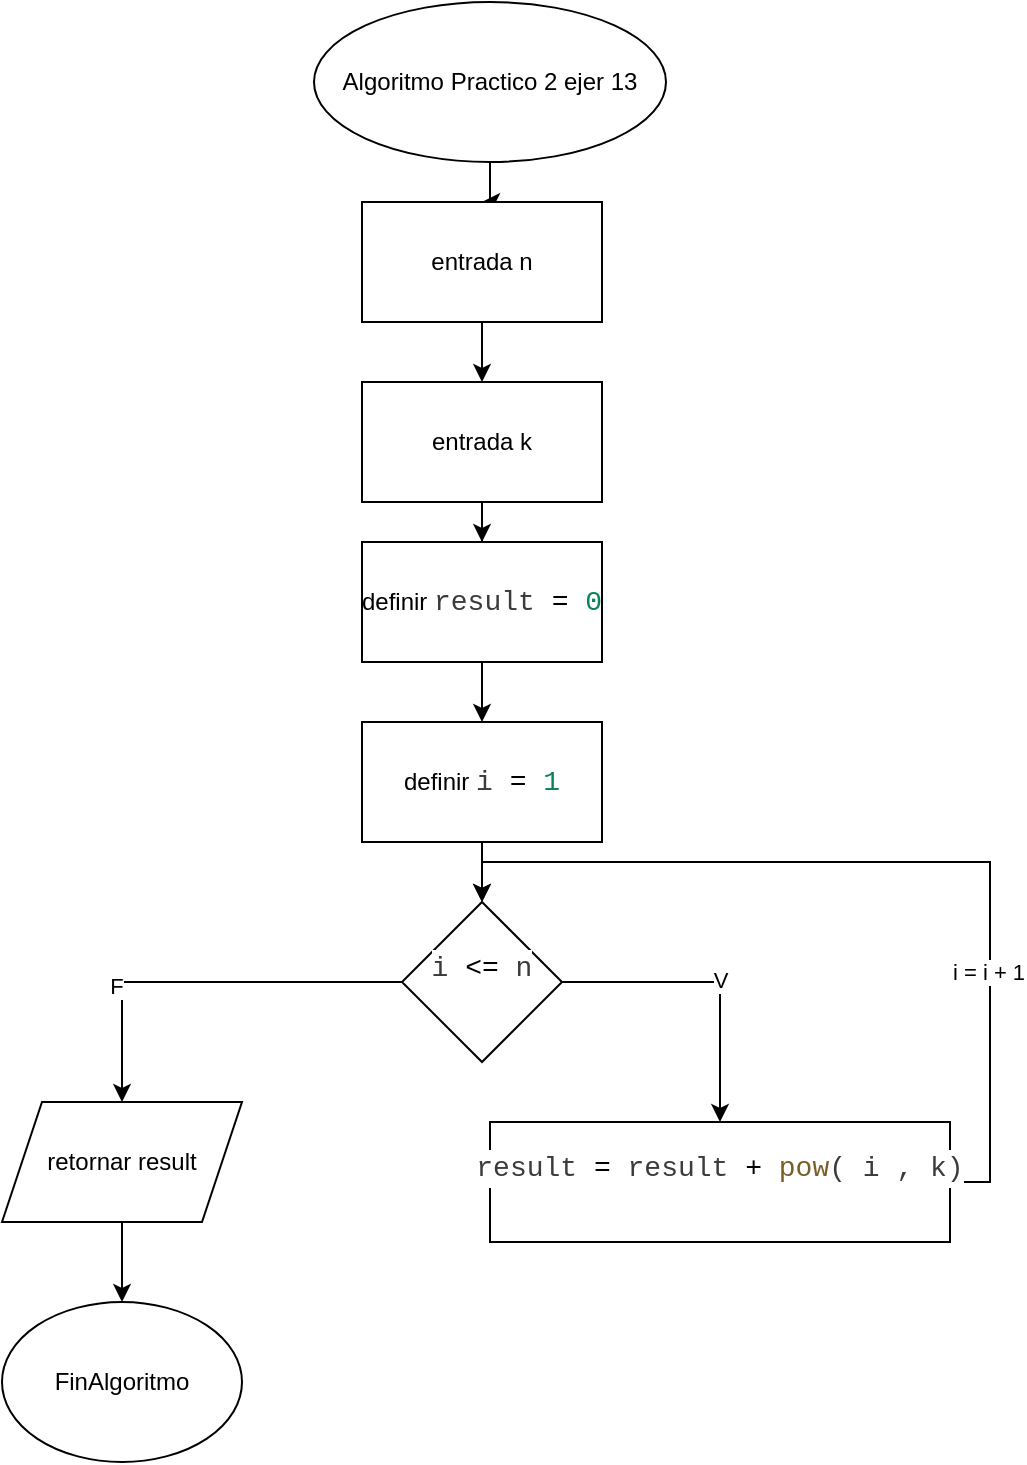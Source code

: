 <mxfile version="24.4.0" type="device">
  <diagram name="Página-1" id="Nk7GI_btsoRmE23-GvA7">
    <mxGraphModel dx="1290" dy="653" grid="1" gridSize="10" guides="1" tooltips="1" connect="1" arrows="1" fold="1" page="1" pageScale="1" pageWidth="827" pageHeight="1169" math="0" shadow="0">
      <root>
        <mxCell id="0" />
        <mxCell id="1" parent="0" />
        <mxCell id="Q_bd0fSV3sbR77GbXCR8-4" value="" style="edgeStyle=orthogonalEdgeStyle;rounded=0;orthogonalLoop=1;jettySize=auto;html=1;" edge="1" parent="1" source="Q_bd0fSV3sbR77GbXCR8-1" target="Q_bd0fSV3sbR77GbXCR8-3">
          <mxGeometry relative="1" as="geometry" />
        </mxCell>
        <mxCell id="Q_bd0fSV3sbR77GbXCR8-1" value="Algoritmo Practico 2 ejer 13" style="ellipse;whiteSpace=wrap;html=1;" vertex="1" parent="1">
          <mxGeometry x="326" y="40" width="176" height="80" as="geometry" />
        </mxCell>
        <mxCell id="Q_bd0fSV3sbR77GbXCR8-7" value="" style="edgeStyle=orthogonalEdgeStyle;rounded=0;orthogonalLoop=1;jettySize=auto;html=1;" edge="1" parent="1" source="Q_bd0fSV3sbR77GbXCR8-2" target="Q_bd0fSV3sbR77GbXCR8-6">
          <mxGeometry relative="1" as="geometry" />
        </mxCell>
        <mxCell id="Q_bd0fSV3sbR77GbXCR8-2" value="entrada k" style="rounded=0;whiteSpace=wrap;html=1;" vertex="1" parent="1">
          <mxGeometry x="350" y="230" width="120" height="60" as="geometry" />
        </mxCell>
        <mxCell id="Q_bd0fSV3sbR77GbXCR8-5" value="" style="edgeStyle=orthogonalEdgeStyle;rounded=0;orthogonalLoop=1;jettySize=auto;html=1;" edge="1" parent="1" source="Q_bd0fSV3sbR77GbXCR8-3" target="Q_bd0fSV3sbR77GbXCR8-2">
          <mxGeometry relative="1" as="geometry" />
        </mxCell>
        <mxCell id="Q_bd0fSV3sbR77GbXCR8-3" value="entrada n" style="rounded=0;whiteSpace=wrap;html=1;" vertex="1" parent="1">
          <mxGeometry x="350" y="140" width="120" height="60" as="geometry" />
        </mxCell>
        <mxCell id="Q_bd0fSV3sbR77GbXCR8-9" value="" style="edgeStyle=orthogonalEdgeStyle;rounded=0;orthogonalLoop=1;jettySize=auto;html=1;" edge="1" parent="1" source="Q_bd0fSV3sbR77GbXCR8-6" target="Q_bd0fSV3sbR77GbXCR8-8">
          <mxGeometry relative="1" as="geometry" />
        </mxCell>
        <mxCell id="Q_bd0fSV3sbR77GbXCR8-6" value="definir&amp;nbsp;&lt;span style=&quot;background-color: rgb(255, 255, 255); color: rgb(59, 59, 59); font-family: Consolas, &amp;quot;Courier New&amp;quot;, monospace; font-size: 14px; white-space: pre;&quot;&gt;result &lt;/span&gt;&lt;span style=&quot;font-family: Consolas, &amp;quot;Courier New&amp;quot;, monospace; font-size: 14px; white-space: pre;&quot;&gt;=&lt;/span&gt;&lt;span style=&quot;background-color: rgb(255, 255, 255); color: rgb(59, 59, 59); font-family: Consolas, &amp;quot;Courier New&amp;quot;, monospace; font-size: 14px; white-space: pre;&quot;&gt; &lt;/span&gt;&lt;span style=&quot;font-family: Consolas, &amp;quot;Courier New&amp;quot;, monospace; font-size: 14px; white-space: pre; color: rgb(9, 134, 88);&quot;&gt;0&lt;/span&gt;" style="rounded=0;whiteSpace=wrap;html=1;" vertex="1" parent="1">
          <mxGeometry x="350" y="310" width="120" height="60" as="geometry" />
        </mxCell>
        <mxCell id="Q_bd0fSV3sbR77GbXCR8-11" value="" style="edgeStyle=orthogonalEdgeStyle;rounded=0;orthogonalLoop=1;jettySize=auto;html=1;" edge="1" parent="1" source="Q_bd0fSV3sbR77GbXCR8-8" target="Q_bd0fSV3sbR77GbXCR8-10">
          <mxGeometry relative="1" as="geometry" />
        </mxCell>
        <mxCell id="Q_bd0fSV3sbR77GbXCR8-8" value="definir&amp;nbsp;&lt;span style=&quot;background-color: rgb(255, 255, 255); color: rgb(59, 59, 59); font-family: Consolas, &amp;quot;Courier New&amp;quot;, monospace; font-size: 14px; white-space: pre;&quot;&gt;i &lt;/span&gt;&lt;span style=&quot;font-family: Consolas, &amp;quot;Courier New&amp;quot;, monospace; font-size: 14px; white-space: pre;&quot;&gt;=&lt;/span&gt;&lt;span style=&quot;background-color: rgb(255, 255, 255); color: rgb(59, 59, 59); font-family: Consolas, &amp;quot;Courier New&amp;quot;, monospace; font-size: 14px; white-space: pre;&quot;&gt; &lt;/span&gt;&lt;span style=&quot;font-family: Consolas, &amp;quot;Courier New&amp;quot;, monospace; font-size: 14px; white-space: pre; color: rgb(9, 134, 88);&quot;&gt;1&lt;/span&gt;" style="rounded=0;whiteSpace=wrap;html=1;" vertex="1" parent="1">
          <mxGeometry x="350" y="400" width="120" height="60" as="geometry" />
        </mxCell>
        <mxCell id="Q_bd0fSV3sbR77GbXCR8-13" style="edgeStyle=orthogonalEdgeStyle;rounded=0;orthogonalLoop=1;jettySize=auto;html=1;exitX=1;exitY=0.5;exitDx=0;exitDy=0;" edge="1" parent="1" source="Q_bd0fSV3sbR77GbXCR8-10" target="Q_bd0fSV3sbR77GbXCR8-12">
          <mxGeometry relative="1" as="geometry" />
        </mxCell>
        <mxCell id="Q_bd0fSV3sbR77GbXCR8-20" value="V" style="edgeLabel;html=1;align=center;verticalAlign=middle;resizable=0;points=[];" vertex="1" connectable="0" parent="Q_bd0fSV3sbR77GbXCR8-13">
          <mxGeometry x="0.058" y="1" relative="1" as="geometry">
            <mxPoint x="-1" y="-1" as="offset" />
          </mxGeometry>
        </mxCell>
        <mxCell id="Q_bd0fSV3sbR77GbXCR8-16" style="edgeStyle=orthogonalEdgeStyle;rounded=0;orthogonalLoop=1;jettySize=auto;html=1;exitX=0;exitY=0.5;exitDx=0;exitDy=0;" edge="1" parent="1" source="Q_bd0fSV3sbR77GbXCR8-10" target="Q_bd0fSV3sbR77GbXCR8-17">
          <mxGeometry relative="1" as="geometry">
            <mxPoint x="270" y="590" as="targetPoint" />
          </mxGeometry>
        </mxCell>
        <mxCell id="Q_bd0fSV3sbR77GbXCR8-21" value="F" style="edgeLabel;html=1;align=center;verticalAlign=middle;resizable=0;points=[];" vertex="1" connectable="0" parent="Q_bd0fSV3sbR77GbXCR8-16">
          <mxGeometry x="0.42" y="-3" relative="1" as="geometry">
            <mxPoint as="offset" />
          </mxGeometry>
        </mxCell>
        <mxCell id="Q_bd0fSV3sbR77GbXCR8-10" value="&#xa;&lt;div style=&quot;color: #3b3b3b;background-color: #ffffff;font-family: Consolas, &#39;Courier New&#39;, monospace;font-weight: normal;font-size: 14px;line-height: 19px;white-space: pre;&quot;&gt;&lt;div&gt;&lt;span style=&quot;color: #3b3b3b;&quot;&gt;i &lt;/span&gt;&lt;span style=&quot;color: #000000;&quot;&gt;&amp;lt;=&lt;/span&gt;&lt;span style=&quot;color: #3b3b3b;&quot;&gt; n&lt;/span&gt;&lt;/div&gt;&lt;/div&gt;&#xa;&#xa;" style="rhombus;whiteSpace=wrap;html=1;" vertex="1" parent="1">
          <mxGeometry x="370" y="490" width="80" height="80" as="geometry" />
        </mxCell>
        <mxCell id="Q_bd0fSV3sbR77GbXCR8-14" style="edgeStyle=orthogonalEdgeStyle;rounded=0;orthogonalLoop=1;jettySize=auto;html=1;exitX=1;exitY=0.5;exitDx=0;exitDy=0;entryX=0.5;entryY=0;entryDx=0;entryDy=0;" edge="1" parent="1" source="Q_bd0fSV3sbR77GbXCR8-12" target="Q_bd0fSV3sbR77GbXCR8-10">
          <mxGeometry relative="1" as="geometry" />
        </mxCell>
        <mxCell id="Q_bd0fSV3sbR77GbXCR8-15" value="i = i + 1" style="edgeLabel;html=1;align=center;verticalAlign=middle;resizable=0;points=[];" vertex="1" connectable="0" parent="Q_bd0fSV3sbR77GbXCR8-14">
          <mxGeometry x="-0.449" y="1" relative="1" as="geometry">
            <mxPoint as="offset" />
          </mxGeometry>
        </mxCell>
        <mxCell id="Q_bd0fSV3sbR77GbXCR8-12" value="&#xa;&lt;div style=&quot;color: #3b3b3b;background-color: #ffffff;font-family: Consolas, &#39;Courier New&#39;, monospace;font-weight: normal;font-size: 14px;line-height: 19px;white-space: pre;&quot;&gt;&lt;div&gt;&lt;span style=&quot;color: #3b3b3b;&quot;&gt;result &lt;/span&gt;&lt;span style=&quot;color: #000000;&quot;&gt;=&lt;/span&gt;&lt;span style=&quot;color: #3b3b3b;&quot;&gt; result &lt;/span&gt;&lt;span style=&quot;color: #000000;&quot;&gt;+&lt;/span&gt;&lt;span style=&quot;color: #3b3b3b;&quot;&gt; &lt;/span&gt;&lt;span style=&quot;color: #795e26;&quot;&gt;pow&lt;/span&gt;&lt;span style=&quot;color: #3b3b3b;&quot;&gt;( i , k)&lt;/span&gt;&lt;/div&gt;&lt;/div&gt;&#xa;&#xa;" style="rounded=0;whiteSpace=wrap;html=1;" vertex="1" parent="1">
          <mxGeometry x="414" y="600" width="230" height="60" as="geometry" />
        </mxCell>
        <mxCell id="Q_bd0fSV3sbR77GbXCR8-19" value="" style="edgeStyle=orthogonalEdgeStyle;rounded=0;orthogonalLoop=1;jettySize=auto;html=1;" edge="1" parent="1" source="Q_bd0fSV3sbR77GbXCR8-17" target="Q_bd0fSV3sbR77GbXCR8-18">
          <mxGeometry relative="1" as="geometry" />
        </mxCell>
        <mxCell id="Q_bd0fSV3sbR77GbXCR8-17" value="retornar result" style="shape=parallelogram;perimeter=parallelogramPerimeter;whiteSpace=wrap;html=1;fixedSize=1;" vertex="1" parent="1">
          <mxGeometry x="170" y="590" width="120" height="60" as="geometry" />
        </mxCell>
        <mxCell id="Q_bd0fSV3sbR77GbXCR8-18" value="FinAlgoritmo" style="ellipse;whiteSpace=wrap;html=1;" vertex="1" parent="1">
          <mxGeometry x="170" y="690" width="120" height="80" as="geometry" />
        </mxCell>
      </root>
    </mxGraphModel>
  </diagram>
</mxfile>
